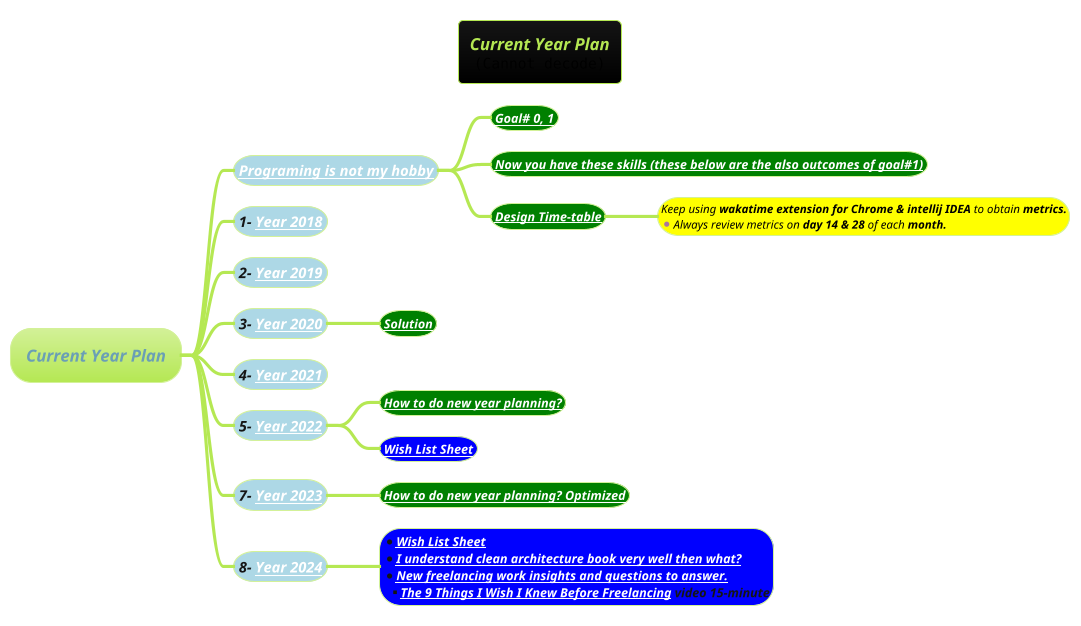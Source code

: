 @startmindmap
title = <i><size:12>Current Year Plan \n<img:images/img_828.png>
!theme hacker

* <i>Current Year Plan
**[#lightblue] <i>[[docs/3-programming-languages/Venkat-Subramaniam/images/img_813.png Programing is not my hobby]]
***[#green] <b><i>[[docs/3-programming-languages/Venkat-Subramaniam/images/img_814.png Goal# 0, 1]]
***[#green] <b><i>[[docs/3-programming-languages/Venkat-Subramaniam/images/img_815.png Now you have these skills (these below are the also outcomes of goal#1)]]
***[#green] <b><i>[[docs/3-programming-languages/Venkat-Subramaniam/images/img_816.png Design Time-table]]
****[#yellow]:<color #black><i>Keep using **wakatime extension for Chrome & intellij IDEA** to obtain <b>metrics.
*<color #black><i>Always review metrics on **day 14 & 28** of each <b>month.;

**[#lightblue] <i>1- [[docs/3-programming-languages/Venkat-Subramaniam/images/img_817.png Year 2018]]
**[#lightblue] <i>2- [[docs/3-programming-languages/Venkat-Subramaniam/images/img_818.png Year 2019]]
**[#lightblue] <i>3- [[docs/3-programming-languages/Venkat-Subramaniam/images/img_819.png Year 2020]]
***[#green] <b><i>[[docs/3-programming-languages/Venkat-Subramaniam/images/img_820.png Solution]]
**[#lightblue] <i>4- [[docs/3-programming-languages/Venkat-Subramaniam/images/img_821.png Year 2021]]
**[#lightblue] <i>5- [[docs/3-programming-languages/Venkat-Subramaniam/images/img_822.png Year 2022]]
***[#green] <b><i>[[docs/3-programming-languages/Venkat-Subramaniam/images/img_823.png How to do new year planning?]]
***[#blue] <b><i>[[docs/3-programming-languages/Venkat-Subramaniam/images/img_0825.png Wish List Sheet]]
**[#lightblue] <i>7- [[docs/3-programming-languages/Venkat-Subramaniam/images/img_824.png Year 2023]]
***[#green] <b><i>[[docs/3-programming-languages/Venkat-Subramaniam/images/img_825.png How to do new year planning? Optimized]]
**[#lightblue] <i>8- [[docs/3-programming-languages/Venkat-Subramaniam/images/img_826.png Year 2024]]
***[#blue]:*<b><i>[[docs/3-programming-languages/Venkat-Subramaniam/images/img_0825.png Wish List Sheet]]
*<b><i>[[docs/3-programming-languages/Venkat-Subramaniam/images/img_0825.png I understand clean architecture book very well then what?]]
*<b><i>[[docs/3-programming-languages/Venkat-Subramaniam/images/img_937.png New freelancing work insights and questions to answer.]]
**<b><i>[[https://www.youtube.com/watch?v=lsIuK0cMLvY The 9 Things I Wish I Knew Before Freelancing]] video 15-minute;

@endmindmap
